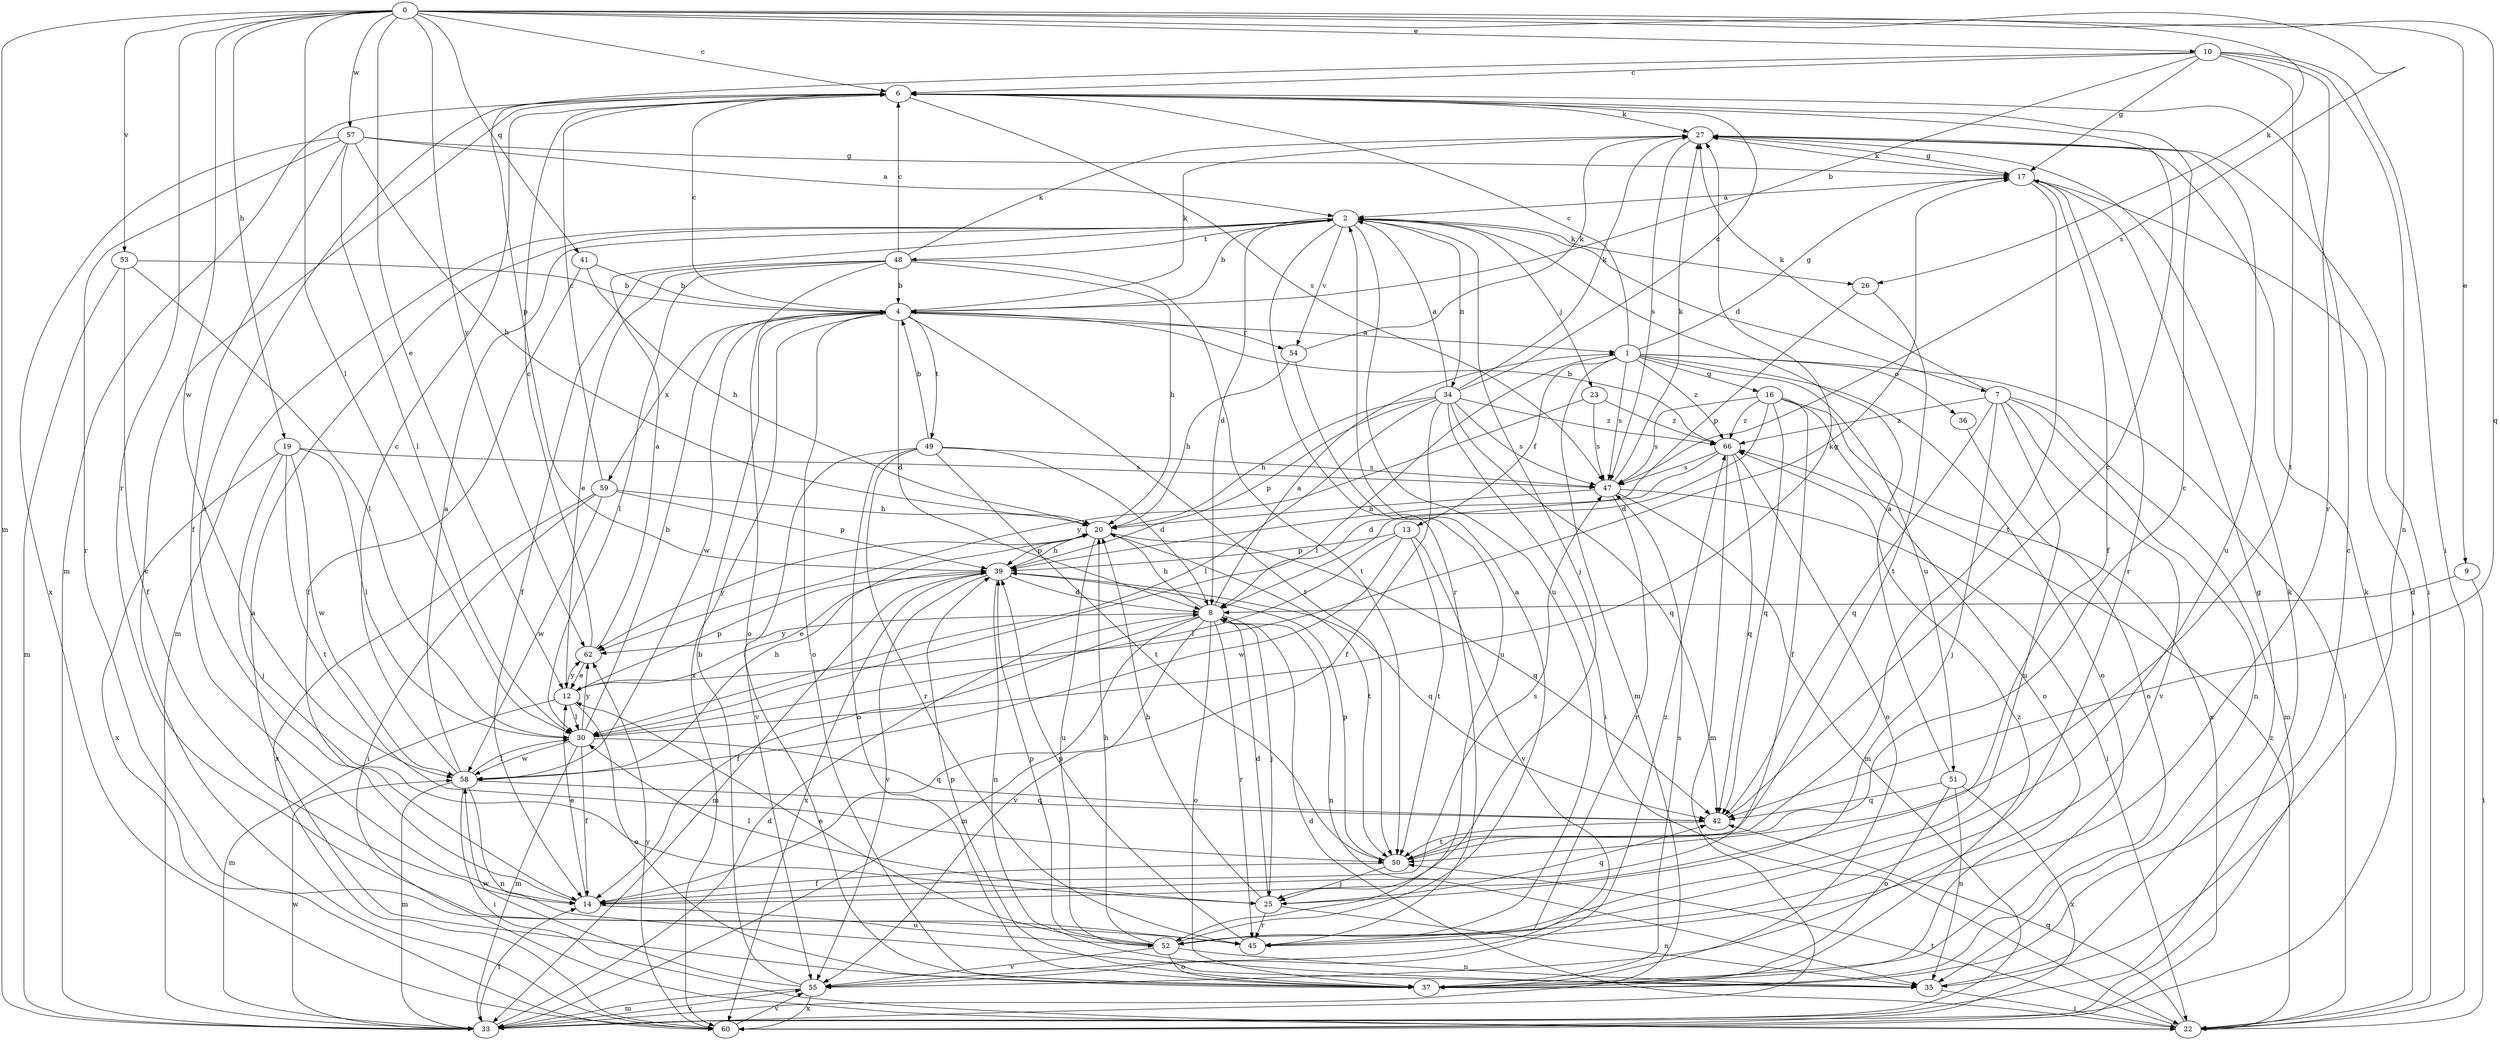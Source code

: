strict digraph  {
0;
1;
2;
4;
6;
7;
8;
9;
10;
12;
13;
14;
16;
17;
19;
20;
22;
23;
25;
26;
27;
30;
33;
34;
35;
36;
37;
39;
41;
42;
45;
47;
48;
49;
50;
51;
52;
53;
54;
55;
57;
58;
59;
60;
62;
66;
0 -> 6  [label=c];
0 -> 9  [label=e];
0 -> 10  [label=e];
0 -> 12  [label=e];
0 -> 19  [label=h];
0 -> 26  [label=k];
0 -> 30  [label=l];
0 -> 33  [label=m];
0 -> 41  [label=q];
0 -> 42  [label=q];
0 -> 45  [label=r];
0 -> 47  [label=s];
0 -> 53  [label=v];
0 -> 57  [label=w];
0 -> 58  [label=w];
0 -> 62  [label=y];
1 -> 6  [label=c];
1 -> 13  [label=f];
1 -> 16  [label=g];
1 -> 17  [label=g];
1 -> 22  [label=i];
1 -> 30  [label=l];
1 -> 33  [label=m];
1 -> 36  [label=o];
1 -> 37  [label=o];
1 -> 47  [label=s];
1 -> 51  [label=u];
1 -> 66  [label=z];
2 -> 4  [label=b];
2 -> 7  [label=d];
2 -> 8  [label=d];
2 -> 23  [label=j];
2 -> 25  [label=j];
2 -> 26  [label=k];
2 -> 33  [label=m];
2 -> 34  [label=n];
2 -> 45  [label=r];
2 -> 48  [label=t];
2 -> 52  [label=u];
2 -> 54  [label=v];
4 -> 1  [label=a];
4 -> 6  [label=c];
4 -> 8  [label=d];
4 -> 27  [label=k];
4 -> 37  [label=o];
4 -> 49  [label=t];
4 -> 50  [label=t];
4 -> 58  [label=w];
4 -> 59  [label=x];
4 -> 60  [label=x];
4 -> 54  [label=r];
6 -> 27  [label=k];
6 -> 33  [label=m];
6 -> 47  [label=s];
7 -> 25  [label=j];
7 -> 27  [label=k];
7 -> 33  [label=m];
7 -> 35  [label=n];
7 -> 42  [label=q];
7 -> 52  [label=u];
7 -> 55  [label=v];
7 -> 66  [label=z];
8 -> 1  [label=a];
8 -> 14  [label=f];
8 -> 20  [label=h];
8 -> 25  [label=j];
8 -> 33  [label=m];
8 -> 35  [label=n];
8 -> 37  [label=o];
8 -> 45  [label=r];
8 -> 55  [label=v];
8 -> 62  [label=y];
9 -> 8  [label=d];
9 -> 22  [label=i];
10 -> 4  [label=b];
10 -> 6  [label=c];
10 -> 17  [label=g];
10 -> 22  [label=i];
10 -> 35  [label=n];
10 -> 39  [label=p];
10 -> 45  [label=r];
10 -> 50  [label=t];
12 -> 17  [label=g];
12 -> 30  [label=l];
12 -> 33  [label=m];
12 -> 37  [label=o];
12 -> 39  [label=p];
12 -> 62  [label=y];
13 -> 30  [label=l];
13 -> 39  [label=p];
13 -> 50  [label=t];
13 -> 55  [label=v];
13 -> 58  [label=w];
14 -> 6  [label=c];
14 -> 12  [label=e];
14 -> 47  [label=s];
14 -> 52  [label=u];
16 -> 8  [label=d];
16 -> 14  [label=f];
16 -> 37  [label=o];
16 -> 42  [label=q];
16 -> 47  [label=s];
16 -> 60  [label=x];
16 -> 66  [label=z];
17 -> 2  [label=a];
17 -> 14  [label=f];
17 -> 22  [label=i];
17 -> 27  [label=k];
17 -> 45  [label=r];
17 -> 50  [label=t];
19 -> 25  [label=j];
19 -> 30  [label=l];
19 -> 47  [label=s];
19 -> 50  [label=t];
19 -> 58  [label=w];
19 -> 60  [label=x];
20 -> 39  [label=p];
20 -> 42  [label=q];
20 -> 50  [label=t];
20 -> 52  [label=u];
20 -> 62  [label=y];
22 -> 8  [label=d];
22 -> 42  [label=q];
22 -> 50  [label=t];
22 -> 66  [label=z];
23 -> 47  [label=s];
23 -> 62  [label=y];
23 -> 66  [label=z];
25 -> 8  [label=d];
25 -> 20  [label=h];
25 -> 30  [label=l];
25 -> 35  [label=n];
25 -> 42  [label=q];
25 -> 45  [label=r];
26 -> 39  [label=p];
26 -> 50  [label=t];
27 -> 17  [label=g];
27 -> 22  [label=i];
27 -> 47  [label=s];
27 -> 52  [label=u];
30 -> 4  [label=b];
30 -> 14  [label=f];
30 -> 27  [label=k];
30 -> 33  [label=m];
30 -> 42  [label=q];
30 -> 58  [label=w];
30 -> 62  [label=y];
33 -> 8  [label=d];
33 -> 14  [label=f];
33 -> 27  [label=k];
33 -> 55  [label=v];
33 -> 58  [label=w];
34 -> 2  [label=a];
34 -> 6  [label=c];
34 -> 14  [label=f];
34 -> 20  [label=h];
34 -> 22  [label=i];
34 -> 27  [label=k];
34 -> 30  [label=l];
34 -> 39  [label=p];
34 -> 42  [label=q];
34 -> 47  [label=s];
34 -> 66  [label=z];
35 -> 17  [label=g];
35 -> 22  [label=i];
36 -> 37  [label=o];
37 -> 2  [label=a];
37 -> 6  [label=c];
37 -> 39  [label=p];
37 -> 47  [label=s];
37 -> 66  [label=z];
39 -> 8  [label=d];
39 -> 12  [label=e];
39 -> 20  [label=h];
39 -> 33  [label=m];
39 -> 35  [label=n];
39 -> 42  [label=q];
39 -> 55  [label=v];
39 -> 60  [label=x];
41 -> 4  [label=b];
41 -> 14  [label=f];
41 -> 20  [label=h];
42 -> 6  [label=c];
42 -> 50  [label=t];
45 -> 39  [label=p];
47 -> 20  [label=h];
47 -> 22  [label=i];
47 -> 27  [label=k];
47 -> 33  [label=m];
47 -> 45  [label=r];
48 -> 4  [label=b];
48 -> 6  [label=c];
48 -> 12  [label=e];
48 -> 14  [label=f];
48 -> 20  [label=h];
48 -> 27  [label=k];
48 -> 30  [label=l];
48 -> 37  [label=o];
48 -> 50  [label=t];
49 -> 4  [label=b];
49 -> 8  [label=d];
49 -> 37  [label=o];
49 -> 45  [label=r];
49 -> 47  [label=s];
49 -> 50  [label=t];
49 -> 55  [label=v];
50 -> 6  [label=c];
50 -> 14  [label=f];
50 -> 25  [label=j];
50 -> 39  [label=p];
51 -> 2  [label=a];
51 -> 35  [label=n];
51 -> 37  [label=o];
51 -> 42  [label=q];
51 -> 60  [label=x];
52 -> 2  [label=a];
52 -> 12  [label=e];
52 -> 20  [label=h];
52 -> 35  [label=n];
52 -> 37  [label=o];
52 -> 39  [label=p];
52 -> 55  [label=v];
53 -> 4  [label=b];
53 -> 14  [label=f];
53 -> 30  [label=l];
53 -> 33  [label=m];
54 -> 20  [label=h];
54 -> 27  [label=k];
54 -> 52  [label=u];
55 -> 4  [label=b];
55 -> 33  [label=m];
55 -> 58  [label=w];
55 -> 60  [label=x];
55 -> 66  [label=z];
57 -> 2  [label=a];
57 -> 14  [label=f];
57 -> 17  [label=g];
57 -> 20  [label=h];
57 -> 30  [label=l];
57 -> 45  [label=r];
57 -> 60  [label=x];
58 -> 2  [label=a];
58 -> 6  [label=c];
58 -> 20  [label=h];
58 -> 22  [label=i];
58 -> 30  [label=l];
58 -> 33  [label=m];
58 -> 35  [label=n];
58 -> 42  [label=q];
59 -> 6  [label=c];
59 -> 20  [label=h];
59 -> 22  [label=i];
59 -> 39  [label=p];
59 -> 58  [label=w];
59 -> 60  [label=x];
60 -> 6  [label=c];
60 -> 27  [label=k];
60 -> 55  [label=v];
60 -> 62  [label=y];
62 -> 2  [label=a];
62 -> 6  [label=c];
62 -> 12  [label=e];
66 -> 4  [label=b];
66 -> 8  [label=d];
66 -> 33  [label=m];
66 -> 37  [label=o];
66 -> 42  [label=q];
66 -> 47  [label=s];
}

